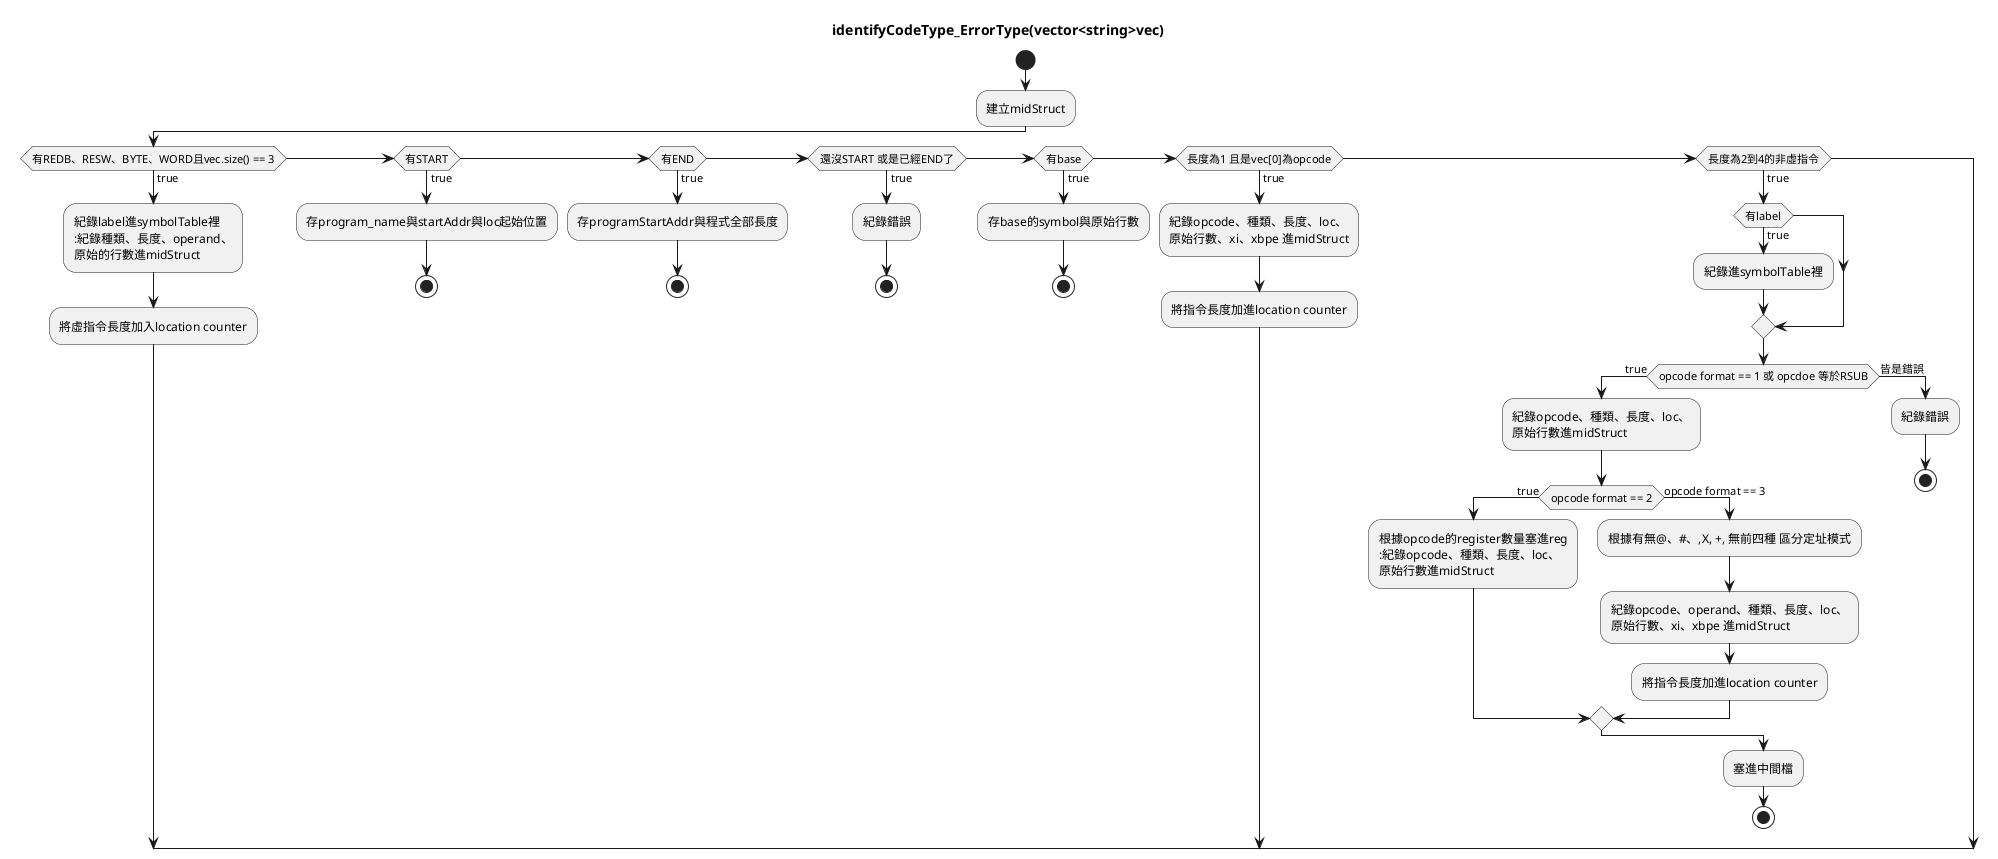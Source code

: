 @startuml
title identifyCodeType_ErrorType(vector<string>vec)
start
:建立midStruct;
if(有REDB、RESW、BYTE、WORD且vec.size() == 3) then (true)
    :紀錄label進symbolTable裡
    :紀錄種類、長度、operand、
    原始的行數進midStruct;
    :將虛指令長度加入location counter;
elseif (有START) then (true)
    :存program_name與startAddr與loc起始位置;
    stop
elseif(有END) then (true)
    :存programStartAddr與程式全部長度;
    stop
elseif(還沒START 或是已經END了) then (true)
    :紀錄錯誤;
    stop
elseif(有base) then (true)
    :存base的symbol與原始行數;
    stop

elseif(長度為1 且是vec[0]為opcode) then (true)
    :紀錄opcode、種類、長度、loc、
    原始行數、xi、xbpe 進midStruct;
    :將指令長度加進location counter;
elseif(長度為2到4的非虛指令) then (true)
    if(有label) then (true)
    :紀錄進symbolTable裡;
    endif
    if(opcode format == 1 或 opcdoe 等於RSUB) then (true)
    :紀錄opcode、種類、長度、loc、
    原始行數進midStruct;
    if(opcode format == 2) then (true)
    :根據opcode的register數量塞進reg
    :紀錄opcode、種類、長度、loc、
    原始行數進midStruct;
    else (opcode format == 3)
    :根據有無@、#、,X, +, 無前四種 區分定址模式;
    :紀錄opcode、operand、種類、長度、loc、
    原始行數、xi、xbpe 進midStruct;
    :將指令長度加進location counter;
    endif
else (皆是錯誤)
    :紀錄錯誤;
    stop
endif
:塞進中間檔;
stop

@endumls
